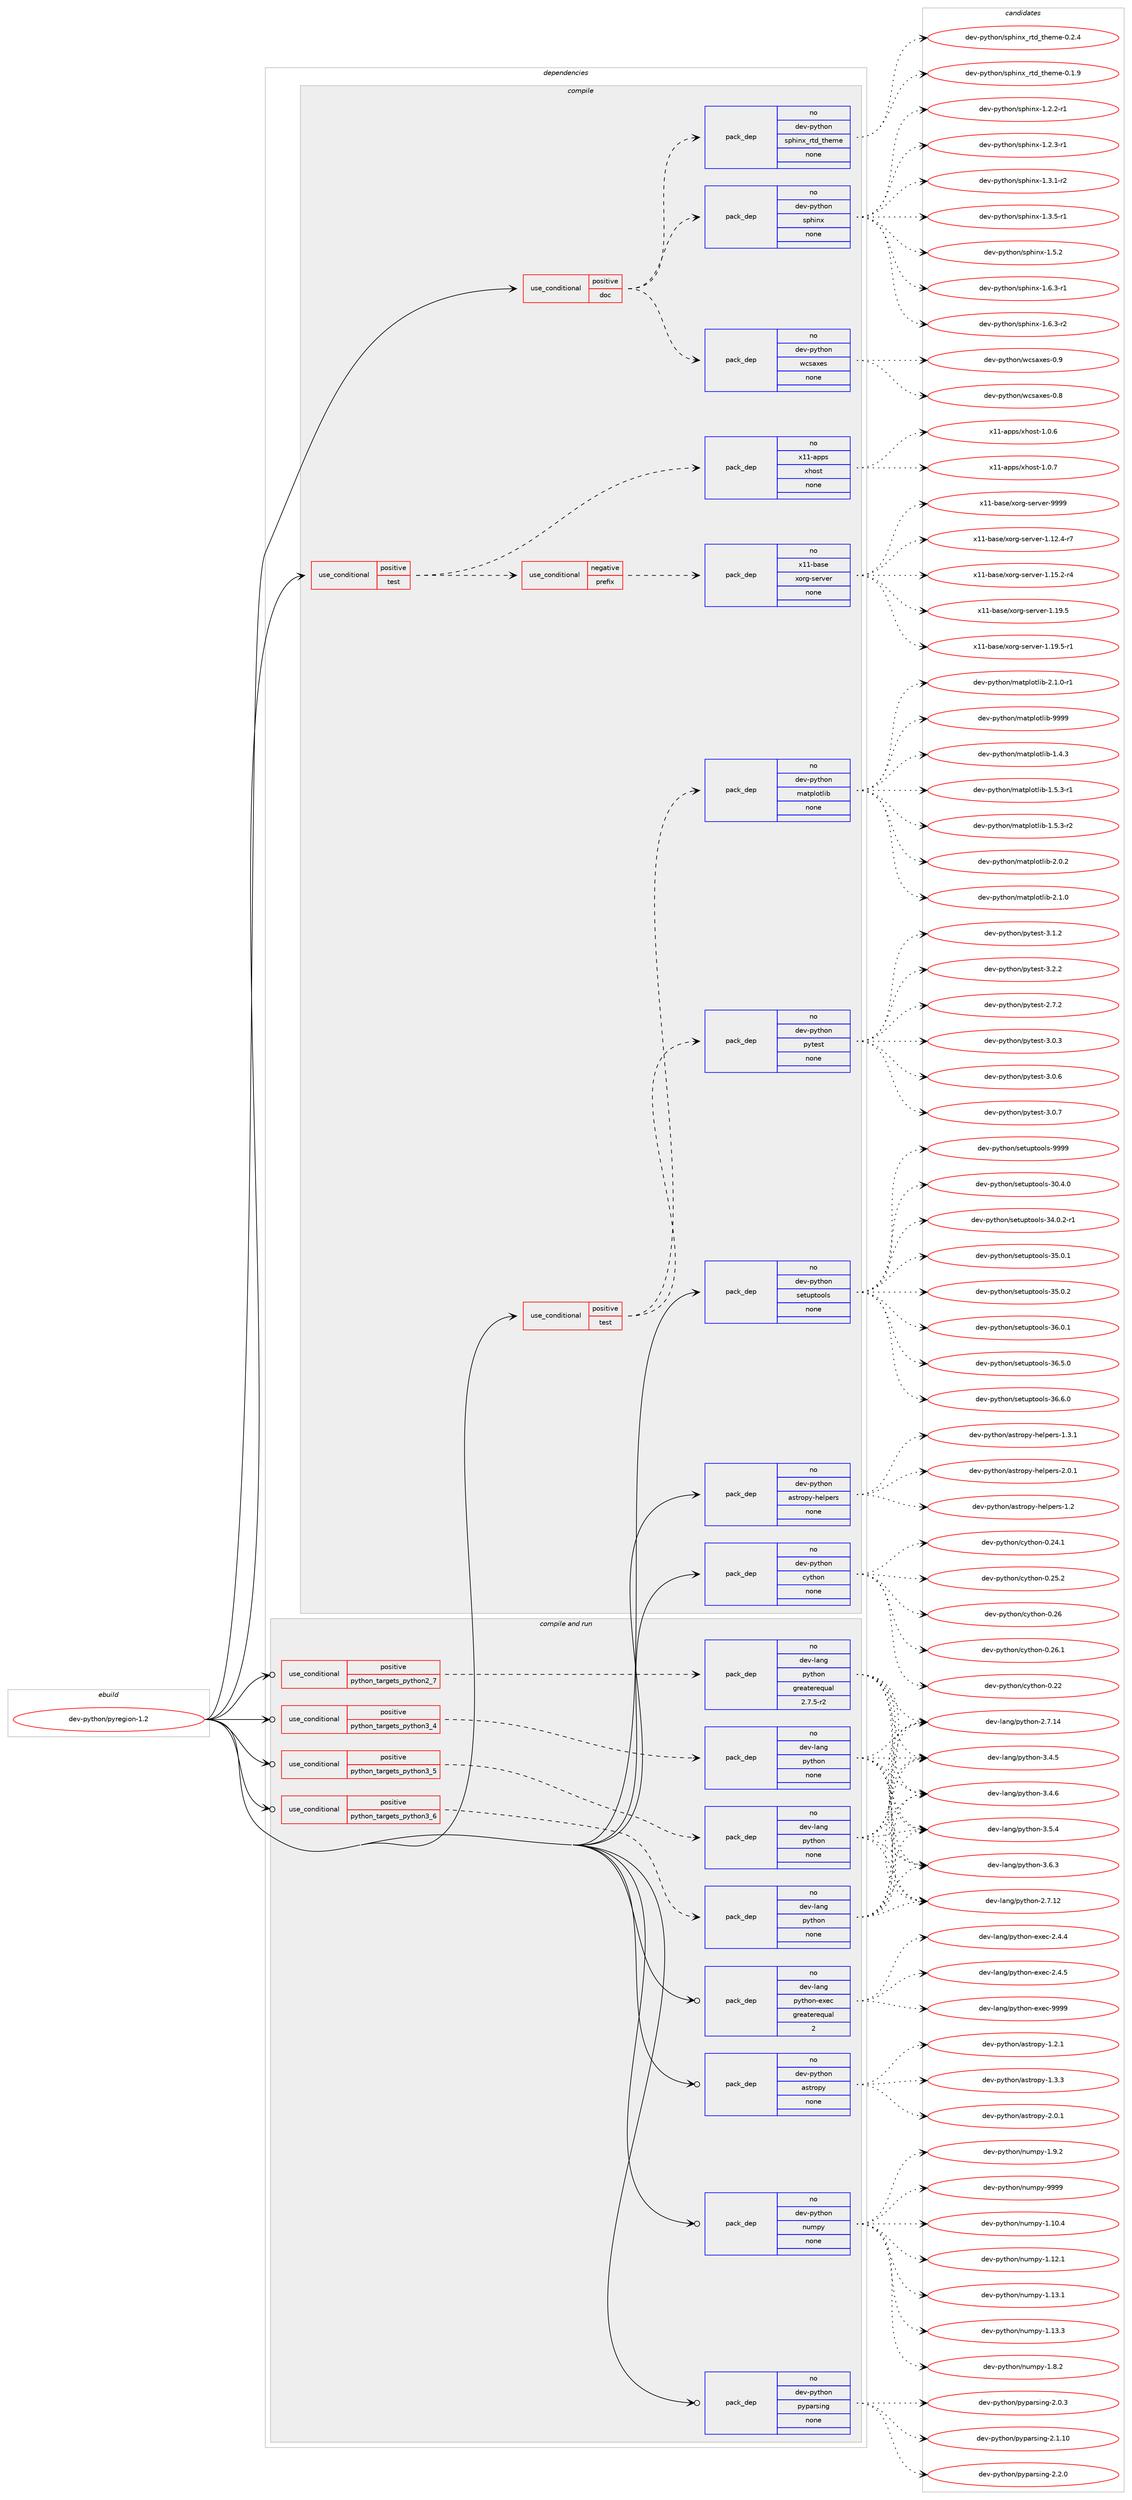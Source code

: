 digraph prolog {

# *************
# Graph options
# *************

newrank=true;
concentrate=true;
compound=true;
graph [rankdir=LR,fontname=Helvetica,fontsize=10,ranksep=1.5];#, ranksep=2.5, nodesep=0.2];
edge  [arrowhead=vee];
node  [fontname=Helvetica,fontsize=10];

# **********
# The ebuild
# **********

subgraph cluster_leftcol {
color=gray;
rank=same;
label=<<i>ebuild</i>>;
id [label="dev-python/pyregion-1.2", color=red, width=4, href="../dev-python/pyregion-1.2.svg"];
}

# ****************
# The dependencies
# ****************

subgraph cluster_midcol {
color=gray;
label=<<i>dependencies</i>>;
subgraph cluster_compile {
fillcolor="#eeeeee";
style=filled;
label=<<i>compile</i>>;
subgraph cond39188 {
dependency178756 [label=<<TABLE BORDER="0" CELLBORDER="1" CELLSPACING="0" CELLPADDING="4"><TR><TD ROWSPAN="3" CELLPADDING="10">use_conditional</TD></TR><TR><TD>positive</TD></TR><TR><TD>doc</TD></TR></TABLE>>, shape=none, color=red];
subgraph pack135636 {
dependency178757 [label=<<TABLE BORDER="0" CELLBORDER="1" CELLSPACING="0" CELLPADDING="4" WIDTH="220"><TR><TD ROWSPAN="6" CELLPADDING="30">pack_dep</TD></TR><TR><TD WIDTH="110">no</TD></TR><TR><TD>dev-python</TD></TR><TR><TD>sphinx</TD></TR><TR><TD>none</TD></TR><TR><TD></TD></TR></TABLE>>, shape=none, color=blue];
}
dependency178756:e -> dependency178757:w [weight=20,style="dashed",arrowhead="vee"];
subgraph pack135637 {
dependency178758 [label=<<TABLE BORDER="0" CELLBORDER="1" CELLSPACING="0" CELLPADDING="4" WIDTH="220"><TR><TD ROWSPAN="6" CELLPADDING="30">pack_dep</TD></TR><TR><TD WIDTH="110">no</TD></TR><TR><TD>dev-python</TD></TR><TR><TD>sphinx_rtd_theme</TD></TR><TR><TD>none</TD></TR><TR><TD></TD></TR></TABLE>>, shape=none, color=blue];
}
dependency178756:e -> dependency178758:w [weight=20,style="dashed",arrowhead="vee"];
subgraph pack135638 {
dependency178759 [label=<<TABLE BORDER="0" CELLBORDER="1" CELLSPACING="0" CELLPADDING="4" WIDTH="220"><TR><TD ROWSPAN="6" CELLPADDING="30">pack_dep</TD></TR><TR><TD WIDTH="110">no</TD></TR><TR><TD>dev-python</TD></TR><TR><TD>wcsaxes</TD></TR><TR><TD>none</TD></TR><TR><TD></TD></TR></TABLE>>, shape=none, color=blue];
}
dependency178756:e -> dependency178759:w [weight=20,style="dashed",arrowhead="vee"];
}
id:e -> dependency178756:w [weight=20,style="solid",arrowhead="vee"];
subgraph cond39189 {
dependency178760 [label=<<TABLE BORDER="0" CELLBORDER="1" CELLSPACING="0" CELLPADDING="4"><TR><TD ROWSPAN="3" CELLPADDING="10">use_conditional</TD></TR><TR><TD>positive</TD></TR><TR><TD>test</TD></TR></TABLE>>, shape=none, color=red];
subgraph cond39190 {
dependency178761 [label=<<TABLE BORDER="0" CELLBORDER="1" CELLSPACING="0" CELLPADDING="4"><TR><TD ROWSPAN="3" CELLPADDING="10">use_conditional</TD></TR><TR><TD>negative</TD></TR><TR><TD>prefix</TD></TR></TABLE>>, shape=none, color=red];
subgraph pack135639 {
dependency178762 [label=<<TABLE BORDER="0" CELLBORDER="1" CELLSPACING="0" CELLPADDING="4" WIDTH="220"><TR><TD ROWSPAN="6" CELLPADDING="30">pack_dep</TD></TR><TR><TD WIDTH="110">no</TD></TR><TR><TD>x11-base</TD></TR><TR><TD>xorg-server</TD></TR><TR><TD>none</TD></TR><TR><TD></TD></TR></TABLE>>, shape=none, color=blue];
}
dependency178761:e -> dependency178762:w [weight=20,style="dashed",arrowhead="vee"];
}
dependency178760:e -> dependency178761:w [weight=20,style="dashed",arrowhead="vee"];
subgraph pack135640 {
dependency178763 [label=<<TABLE BORDER="0" CELLBORDER="1" CELLSPACING="0" CELLPADDING="4" WIDTH="220"><TR><TD ROWSPAN="6" CELLPADDING="30">pack_dep</TD></TR><TR><TD WIDTH="110">no</TD></TR><TR><TD>x11-apps</TD></TR><TR><TD>xhost</TD></TR><TR><TD>none</TD></TR><TR><TD></TD></TR></TABLE>>, shape=none, color=blue];
}
dependency178760:e -> dependency178763:w [weight=20,style="dashed",arrowhead="vee"];
}
id:e -> dependency178760:w [weight=20,style="solid",arrowhead="vee"];
subgraph cond39191 {
dependency178764 [label=<<TABLE BORDER="0" CELLBORDER="1" CELLSPACING="0" CELLPADDING="4"><TR><TD ROWSPAN="3" CELLPADDING="10">use_conditional</TD></TR><TR><TD>positive</TD></TR><TR><TD>test</TD></TR></TABLE>>, shape=none, color=red];
subgraph pack135641 {
dependency178765 [label=<<TABLE BORDER="0" CELLBORDER="1" CELLSPACING="0" CELLPADDING="4" WIDTH="220"><TR><TD ROWSPAN="6" CELLPADDING="30">pack_dep</TD></TR><TR><TD WIDTH="110">no</TD></TR><TR><TD>dev-python</TD></TR><TR><TD>pytest</TD></TR><TR><TD>none</TD></TR><TR><TD></TD></TR></TABLE>>, shape=none, color=blue];
}
dependency178764:e -> dependency178765:w [weight=20,style="dashed",arrowhead="vee"];
subgraph pack135642 {
dependency178766 [label=<<TABLE BORDER="0" CELLBORDER="1" CELLSPACING="0" CELLPADDING="4" WIDTH="220"><TR><TD ROWSPAN="6" CELLPADDING="30">pack_dep</TD></TR><TR><TD WIDTH="110">no</TD></TR><TR><TD>dev-python</TD></TR><TR><TD>matplotlib</TD></TR><TR><TD>none</TD></TR><TR><TD></TD></TR></TABLE>>, shape=none, color=blue];
}
dependency178764:e -> dependency178766:w [weight=20,style="dashed",arrowhead="vee"];
}
id:e -> dependency178764:w [weight=20,style="solid",arrowhead="vee"];
subgraph pack135643 {
dependency178767 [label=<<TABLE BORDER="0" CELLBORDER="1" CELLSPACING="0" CELLPADDING="4" WIDTH="220"><TR><TD ROWSPAN="6" CELLPADDING="30">pack_dep</TD></TR><TR><TD WIDTH="110">no</TD></TR><TR><TD>dev-python</TD></TR><TR><TD>astropy-helpers</TD></TR><TR><TD>none</TD></TR><TR><TD></TD></TR></TABLE>>, shape=none, color=blue];
}
id:e -> dependency178767:w [weight=20,style="solid",arrowhead="vee"];
subgraph pack135644 {
dependency178768 [label=<<TABLE BORDER="0" CELLBORDER="1" CELLSPACING="0" CELLPADDING="4" WIDTH="220"><TR><TD ROWSPAN="6" CELLPADDING="30">pack_dep</TD></TR><TR><TD WIDTH="110">no</TD></TR><TR><TD>dev-python</TD></TR><TR><TD>cython</TD></TR><TR><TD>none</TD></TR><TR><TD></TD></TR></TABLE>>, shape=none, color=blue];
}
id:e -> dependency178768:w [weight=20,style="solid",arrowhead="vee"];
subgraph pack135645 {
dependency178769 [label=<<TABLE BORDER="0" CELLBORDER="1" CELLSPACING="0" CELLPADDING="4" WIDTH="220"><TR><TD ROWSPAN="6" CELLPADDING="30">pack_dep</TD></TR><TR><TD WIDTH="110">no</TD></TR><TR><TD>dev-python</TD></TR><TR><TD>setuptools</TD></TR><TR><TD>none</TD></TR><TR><TD></TD></TR></TABLE>>, shape=none, color=blue];
}
id:e -> dependency178769:w [weight=20,style="solid",arrowhead="vee"];
}
subgraph cluster_compileandrun {
fillcolor="#eeeeee";
style=filled;
label=<<i>compile and run</i>>;
subgraph cond39192 {
dependency178770 [label=<<TABLE BORDER="0" CELLBORDER="1" CELLSPACING="0" CELLPADDING="4"><TR><TD ROWSPAN="3" CELLPADDING="10">use_conditional</TD></TR><TR><TD>positive</TD></TR><TR><TD>python_targets_python2_7</TD></TR></TABLE>>, shape=none, color=red];
subgraph pack135646 {
dependency178771 [label=<<TABLE BORDER="0" CELLBORDER="1" CELLSPACING="0" CELLPADDING="4" WIDTH="220"><TR><TD ROWSPAN="6" CELLPADDING="30">pack_dep</TD></TR><TR><TD WIDTH="110">no</TD></TR><TR><TD>dev-lang</TD></TR><TR><TD>python</TD></TR><TR><TD>greaterequal</TD></TR><TR><TD>2.7.5-r2</TD></TR></TABLE>>, shape=none, color=blue];
}
dependency178770:e -> dependency178771:w [weight=20,style="dashed",arrowhead="vee"];
}
id:e -> dependency178770:w [weight=20,style="solid",arrowhead="odotvee"];
subgraph cond39193 {
dependency178772 [label=<<TABLE BORDER="0" CELLBORDER="1" CELLSPACING="0" CELLPADDING="4"><TR><TD ROWSPAN="3" CELLPADDING="10">use_conditional</TD></TR><TR><TD>positive</TD></TR><TR><TD>python_targets_python3_4</TD></TR></TABLE>>, shape=none, color=red];
subgraph pack135647 {
dependency178773 [label=<<TABLE BORDER="0" CELLBORDER="1" CELLSPACING="0" CELLPADDING="4" WIDTH="220"><TR><TD ROWSPAN="6" CELLPADDING="30">pack_dep</TD></TR><TR><TD WIDTH="110">no</TD></TR><TR><TD>dev-lang</TD></TR><TR><TD>python</TD></TR><TR><TD>none</TD></TR><TR><TD></TD></TR></TABLE>>, shape=none, color=blue];
}
dependency178772:e -> dependency178773:w [weight=20,style="dashed",arrowhead="vee"];
}
id:e -> dependency178772:w [weight=20,style="solid",arrowhead="odotvee"];
subgraph cond39194 {
dependency178774 [label=<<TABLE BORDER="0" CELLBORDER="1" CELLSPACING="0" CELLPADDING="4"><TR><TD ROWSPAN="3" CELLPADDING="10">use_conditional</TD></TR><TR><TD>positive</TD></TR><TR><TD>python_targets_python3_5</TD></TR></TABLE>>, shape=none, color=red];
subgraph pack135648 {
dependency178775 [label=<<TABLE BORDER="0" CELLBORDER="1" CELLSPACING="0" CELLPADDING="4" WIDTH="220"><TR><TD ROWSPAN="6" CELLPADDING="30">pack_dep</TD></TR><TR><TD WIDTH="110">no</TD></TR><TR><TD>dev-lang</TD></TR><TR><TD>python</TD></TR><TR><TD>none</TD></TR><TR><TD></TD></TR></TABLE>>, shape=none, color=blue];
}
dependency178774:e -> dependency178775:w [weight=20,style="dashed",arrowhead="vee"];
}
id:e -> dependency178774:w [weight=20,style="solid",arrowhead="odotvee"];
subgraph cond39195 {
dependency178776 [label=<<TABLE BORDER="0" CELLBORDER="1" CELLSPACING="0" CELLPADDING="4"><TR><TD ROWSPAN="3" CELLPADDING="10">use_conditional</TD></TR><TR><TD>positive</TD></TR><TR><TD>python_targets_python3_6</TD></TR></TABLE>>, shape=none, color=red];
subgraph pack135649 {
dependency178777 [label=<<TABLE BORDER="0" CELLBORDER="1" CELLSPACING="0" CELLPADDING="4" WIDTH="220"><TR><TD ROWSPAN="6" CELLPADDING="30">pack_dep</TD></TR><TR><TD WIDTH="110">no</TD></TR><TR><TD>dev-lang</TD></TR><TR><TD>python</TD></TR><TR><TD>none</TD></TR><TR><TD></TD></TR></TABLE>>, shape=none, color=blue];
}
dependency178776:e -> dependency178777:w [weight=20,style="dashed",arrowhead="vee"];
}
id:e -> dependency178776:w [weight=20,style="solid",arrowhead="odotvee"];
subgraph pack135650 {
dependency178778 [label=<<TABLE BORDER="0" CELLBORDER="1" CELLSPACING="0" CELLPADDING="4" WIDTH="220"><TR><TD ROWSPAN="6" CELLPADDING="30">pack_dep</TD></TR><TR><TD WIDTH="110">no</TD></TR><TR><TD>dev-lang</TD></TR><TR><TD>python-exec</TD></TR><TR><TD>greaterequal</TD></TR><TR><TD>2</TD></TR></TABLE>>, shape=none, color=blue];
}
id:e -> dependency178778:w [weight=20,style="solid",arrowhead="odotvee"];
subgraph pack135651 {
dependency178779 [label=<<TABLE BORDER="0" CELLBORDER="1" CELLSPACING="0" CELLPADDING="4" WIDTH="220"><TR><TD ROWSPAN="6" CELLPADDING="30">pack_dep</TD></TR><TR><TD WIDTH="110">no</TD></TR><TR><TD>dev-python</TD></TR><TR><TD>astropy</TD></TR><TR><TD>none</TD></TR><TR><TD></TD></TR></TABLE>>, shape=none, color=blue];
}
id:e -> dependency178779:w [weight=20,style="solid",arrowhead="odotvee"];
subgraph pack135652 {
dependency178780 [label=<<TABLE BORDER="0" CELLBORDER="1" CELLSPACING="0" CELLPADDING="4" WIDTH="220"><TR><TD ROWSPAN="6" CELLPADDING="30">pack_dep</TD></TR><TR><TD WIDTH="110">no</TD></TR><TR><TD>dev-python</TD></TR><TR><TD>numpy</TD></TR><TR><TD>none</TD></TR><TR><TD></TD></TR></TABLE>>, shape=none, color=blue];
}
id:e -> dependency178780:w [weight=20,style="solid",arrowhead="odotvee"];
subgraph pack135653 {
dependency178781 [label=<<TABLE BORDER="0" CELLBORDER="1" CELLSPACING="0" CELLPADDING="4" WIDTH="220"><TR><TD ROWSPAN="6" CELLPADDING="30">pack_dep</TD></TR><TR><TD WIDTH="110">no</TD></TR><TR><TD>dev-python</TD></TR><TR><TD>pyparsing</TD></TR><TR><TD>none</TD></TR><TR><TD></TD></TR></TABLE>>, shape=none, color=blue];
}
id:e -> dependency178781:w [weight=20,style="solid",arrowhead="odotvee"];
}
subgraph cluster_run {
fillcolor="#eeeeee";
style=filled;
label=<<i>run</i>>;
}
}

# **************
# The candidates
# **************

subgraph cluster_choices {
rank=same;
color=gray;
label=<<i>candidates</i>>;

subgraph choice135636 {
color=black;
nodesep=1;
choice10010111845112121116104111110471151121041051101204549465046504511449 [label="dev-python/sphinx-1.2.2-r1", color=red, width=4,href="../dev-python/sphinx-1.2.2-r1.svg"];
choice10010111845112121116104111110471151121041051101204549465046514511449 [label="dev-python/sphinx-1.2.3-r1", color=red, width=4,href="../dev-python/sphinx-1.2.3-r1.svg"];
choice10010111845112121116104111110471151121041051101204549465146494511450 [label="dev-python/sphinx-1.3.1-r2", color=red, width=4,href="../dev-python/sphinx-1.3.1-r2.svg"];
choice10010111845112121116104111110471151121041051101204549465146534511449 [label="dev-python/sphinx-1.3.5-r1", color=red, width=4,href="../dev-python/sphinx-1.3.5-r1.svg"];
choice1001011184511212111610411111047115112104105110120454946534650 [label="dev-python/sphinx-1.5.2", color=red, width=4,href="../dev-python/sphinx-1.5.2.svg"];
choice10010111845112121116104111110471151121041051101204549465446514511449 [label="dev-python/sphinx-1.6.3-r1", color=red, width=4,href="../dev-python/sphinx-1.6.3-r1.svg"];
choice10010111845112121116104111110471151121041051101204549465446514511450 [label="dev-python/sphinx-1.6.3-r2", color=red, width=4,href="../dev-python/sphinx-1.6.3-r2.svg"];
dependency178757:e -> choice10010111845112121116104111110471151121041051101204549465046504511449:w [style=dotted,weight="100"];
dependency178757:e -> choice10010111845112121116104111110471151121041051101204549465046514511449:w [style=dotted,weight="100"];
dependency178757:e -> choice10010111845112121116104111110471151121041051101204549465146494511450:w [style=dotted,weight="100"];
dependency178757:e -> choice10010111845112121116104111110471151121041051101204549465146534511449:w [style=dotted,weight="100"];
dependency178757:e -> choice1001011184511212111610411111047115112104105110120454946534650:w [style=dotted,weight="100"];
dependency178757:e -> choice10010111845112121116104111110471151121041051101204549465446514511449:w [style=dotted,weight="100"];
dependency178757:e -> choice10010111845112121116104111110471151121041051101204549465446514511450:w [style=dotted,weight="100"];
}
subgraph choice135637 {
color=black;
nodesep=1;
choice10010111845112121116104111110471151121041051101209511411610095116104101109101454846494657 [label="dev-python/sphinx_rtd_theme-0.1.9", color=red, width=4,href="../dev-python/sphinx_rtd_theme-0.1.9.svg"];
choice10010111845112121116104111110471151121041051101209511411610095116104101109101454846504652 [label="dev-python/sphinx_rtd_theme-0.2.4", color=red, width=4,href="../dev-python/sphinx_rtd_theme-0.2.4.svg"];
dependency178758:e -> choice10010111845112121116104111110471151121041051101209511411610095116104101109101454846494657:w [style=dotted,weight="100"];
dependency178758:e -> choice10010111845112121116104111110471151121041051101209511411610095116104101109101454846504652:w [style=dotted,weight="100"];
}
subgraph choice135638 {
color=black;
nodesep=1;
choice1001011184511212111610411111047119991159712010111545484656 [label="dev-python/wcsaxes-0.8", color=red, width=4,href="../dev-python/wcsaxes-0.8.svg"];
choice1001011184511212111610411111047119991159712010111545484657 [label="dev-python/wcsaxes-0.9", color=red, width=4,href="../dev-python/wcsaxes-0.9.svg"];
dependency178759:e -> choice1001011184511212111610411111047119991159712010111545484656:w [style=dotted,weight="100"];
dependency178759:e -> choice1001011184511212111610411111047119991159712010111545484657:w [style=dotted,weight="100"];
}
subgraph choice135639 {
color=black;
nodesep=1;
choice12049494598971151014712011111410345115101114118101114454946495046524511455 [label="x11-base/xorg-server-1.12.4-r7", color=red, width=4,href="../x11-base/xorg-server-1.12.4-r7.svg"];
choice12049494598971151014712011111410345115101114118101114454946495346504511452 [label="x11-base/xorg-server-1.15.2-r4", color=red, width=4,href="../x11-base/xorg-server-1.15.2-r4.svg"];
choice1204949459897115101471201111141034511510111411810111445494649574653 [label="x11-base/xorg-server-1.19.5", color=red, width=4,href="../x11-base/xorg-server-1.19.5.svg"];
choice12049494598971151014712011111410345115101114118101114454946495746534511449 [label="x11-base/xorg-server-1.19.5-r1", color=red, width=4,href="../x11-base/xorg-server-1.19.5-r1.svg"];
choice120494945989711510147120111114103451151011141181011144557575757 [label="x11-base/xorg-server-9999", color=red, width=4,href="../x11-base/xorg-server-9999.svg"];
dependency178762:e -> choice12049494598971151014712011111410345115101114118101114454946495046524511455:w [style=dotted,weight="100"];
dependency178762:e -> choice12049494598971151014712011111410345115101114118101114454946495346504511452:w [style=dotted,weight="100"];
dependency178762:e -> choice1204949459897115101471201111141034511510111411810111445494649574653:w [style=dotted,weight="100"];
dependency178762:e -> choice12049494598971151014712011111410345115101114118101114454946495746534511449:w [style=dotted,weight="100"];
dependency178762:e -> choice120494945989711510147120111114103451151011141181011144557575757:w [style=dotted,weight="100"];
}
subgraph choice135640 {
color=black;
nodesep=1;
choice1204949459711211211547120104111115116454946484654 [label="x11-apps/xhost-1.0.6", color=red, width=4,href="../x11-apps/xhost-1.0.6.svg"];
choice1204949459711211211547120104111115116454946484655 [label="x11-apps/xhost-1.0.7", color=red, width=4,href="../x11-apps/xhost-1.0.7.svg"];
dependency178763:e -> choice1204949459711211211547120104111115116454946484654:w [style=dotted,weight="100"];
dependency178763:e -> choice1204949459711211211547120104111115116454946484655:w [style=dotted,weight="100"];
}
subgraph choice135641 {
color=black;
nodesep=1;
choice1001011184511212111610411111047112121116101115116455046554650 [label="dev-python/pytest-2.7.2", color=red, width=4,href="../dev-python/pytest-2.7.2.svg"];
choice1001011184511212111610411111047112121116101115116455146484651 [label="dev-python/pytest-3.0.3", color=red, width=4,href="../dev-python/pytest-3.0.3.svg"];
choice1001011184511212111610411111047112121116101115116455146484654 [label="dev-python/pytest-3.0.6", color=red, width=4,href="../dev-python/pytest-3.0.6.svg"];
choice1001011184511212111610411111047112121116101115116455146484655 [label="dev-python/pytest-3.0.7", color=red, width=4,href="../dev-python/pytest-3.0.7.svg"];
choice1001011184511212111610411111047112121116101115116455146494650 [label="dev-python/pytest-3.1.2", color=red, width=4,href="../dev-python/pytest-3.1.2.svg"];
choice1001011184511212111610411111047112121116101115116455146504650 [label="dev-python/pytest-3.2.2", color=red, width=4,href="../dev-python/pytest-3.2.2.svg"];
dependency178765:e -> choice1001011184511212111610411111047112121116101115116455046554650:w [style=dotted,weight="100"];
dependency178765:e -> choice1001011184511212111610411111047112121116101115116455146484651:w [style=dotted,weight="100"];
dependency178765:e -> choice1001011184511212111610411111047112121116101115116455146484654:w [style=dotted,weight="100"];
dependency178765:e -> choice1001011184511212111610411111047112121116101115116455146484655:w [style=dotted,weight="100"];
dependency178765:e -> choice1001011184511212111610411111047112121116101115116455146494650:w [style=dotted,weight="100"];
dependency178765:e -> choice1001011184511212111610411111047112121116101115116455146504650:w [style=dotted,weight="100"];
}
subgraph choice135642 {
color=black;
nodesep=1;
choice10010111845112121116104111110471099711611210811111610810598454946524651 [label="dev-python/matplotlib-1.4.3", color=red, width=4,href="../dev-python/matplotlib-1.4.3.svg"];
choice100101118451121211161041111104710997116112108111116108105984549465346514511449 [label="dev-python/matplotlib-1.5.3-r1", color=red, width=4,href="../dev-python/matplotlib-1.5.3-r1.svg"];
choice100101118451121211161041111104710997116112108111116108105984549465346514511450 [label="dev-python/matplotlib-1.5.3-r2", color=red, width=4,href="../dev-python/matplotlib-1.5.3-r2.svg"];
choice10010111845112121116104111110471099711611210811111610810598455046484650 [label="dev-python/matplotlib-2.0.2", color=red, width=4,href="../dev-python/matplotlib-2.0.2.svg"];
choice10010111845112121116104111110471099711611210811111610810598455046494648 [label="dev-python/matplotlib-2.1.0", color=red, width=4,href="../dev-python/matplotlib-2.1.0.svg"];
choice100101118451121211161041111104710997116112108111116108105984550464946484511449 [label="dev-python/matplotlib-2.1.0-r1", color=red, width=4,href="../dev-python/matplotlib-2.1.0-r1.svg"];
choice100101118451121211161041111104710997116112108111116108105984557575757 [label="dev-python/matplotlib-9999", color=red, width=4,href="../dev-python/matplotlib-9999.svg"];
dependency178766:e -> choice10010111845112121116104111110471099711611210811111610810598454946524651:w [style=dotted,weight="100"];
dependency178766:e -> choice100101118451121211161041111104710997116112108111116108105984549465346514511449:w [style=dotted,weight="100"];
dependency178766:e -> choice100101118451121211161041111104710997116112108111116108105984549465346514511450:w [style=dotted,weight="100"];
dependency178766:e -> choice10010111845112121116104111110471099711611210811111610810598455046484650:w [style=dotted,weight="100"];
dependency178766:e -> choice10010111845112121116104111110471099711611210811111610810598455046494648:w [style=dotted,weight="100"];
dependency178766:e -> choice100101118451121211161041111104710997116112108111116108105984550464946484511449:w [style=dotted,weight="100"];
dependency178766:e -> choice100101118451121211161041111104710997116112108111116108105984557575757:w [style=dotted,weight="100"];
}
subgraph choice135643 {
color=black;
nodesep=1;
choice1001011184511212111610411111047971151161141111121214510410110811210111411545494650 [label="dev-python/astropy-helpers-1.2", color=red, width=4,href="../dev-python/astropy-helpers-1.2.svg"];
choice10010111845112121116104111110479711511611411111212145104101108112101114115454946514649 [label="dev-python/astropy-helpers-1.3.1", color=red, width=4,href="../dev-python/astropy-helpers-1.3.1.svg"];
choice10010111845112121116104111110479711511611411111212145104101108112101114115455046484649 [label="dev-python/astropy-helpers-2.0.1", color=red, width=4,href="../dev-python/astropy-helpers-2.0.1.svg"];
dependency178767:e -> choice1001011184511212111610411111047971151161141111121214510410110811210111411545494650:w [style=dotted,weight="100"];
dependency178767:e -> choice10010111845112121116104111110479711511611411111212145104101108112101114115454946514649:w [style=dotted,weight="100"];
dependency178767:e -> choice10010111845112121116104111110479711511611411111212145104101108112101114115455046484649:w [style=dotted,weight="100"];
}
subgraph choice135644 {
color=black;
nodesep=1;
choice1001011184511212111610411111047991211161041111104548465050 [label="dev-python/cython-0.22", color=red, width=4,href="../dev-python/cython-0.22.svg"];
choice10010111845112121116104111110479912111610411111045484650524649 [label="dev-python/cython-0.24.1", color=red, width=4,href="../dev-python/cython-0.24.1.svg"];
choice10010111845112121116104111110479912111610411111045484650534650 [label="dev-python/cython-0.25.2", color=red, width=4,href="../dev-python/cython-0.25.2.svg"];
choice1001011184511212111610411111047991211161041111104548465054 [label="dev-python/cython-0.26", color=red, width=4,href="../dev-python/cython-0.26.svg"];
choice10010111845112121116104111110479912111610411111045484650544649 [label="dev-python/cython-0.26.1", color=red, width=4,href="../dev-python/cython-0.26.1.svg"];
dependency178768:e -> choice1001011184511212111610411111047991211161041111104548465050:w [style=dotted,weight="100"];
dependency178768:e -> choice10010111845112121116104111110479912111610411111045484650524649:w [style=dotted,weight="100"];
dependency178768:e -> choice10010111845112121116104111110479912111610411111045484650534650:w [style=dotted,weight="100"];
dependency178768:e -> choice1001011184511212111610411111047991211161041111104548465054:w [style=dotted,weight="100"];
dependency178768:e -> choice10010111845112121116104111110479912111610411111045484650544649:w [style=dotted,weight="100"];
}
subgraph choice135645 {
color=black;
nodesep=1;
choice100101118451121211161041111104711510111611711211611111110811545514846524648 [label="dev-python/setuptools-30.4.0", color=red, width=4,href="../dev-python/setuptools-30.4.0.svg"];
choice1001011184511212111610411111047115101116117112116111111108115455152464846504511449 [label="dev-python/setuptools-34.0.2-r1", color=red, width=4,href="../dev-python/setuptools-34.0.2-r1.svg"];
choice100101118451121211161041111104711510111611711211611111110811545515346484649 [label="dev-python/setuptools-35.0.1", color=red, width=4,href="../dev-python/setuptools-35.0.1.svg"];
choice100101118451121211161041111104711510111611711211611111110811545515346484650 [label="dev-python/setuptools-35.0.2", color=red, width=4,href="../dev-python/setuptools-35.0.2.svg"];
choice100101118451121211161041111104711510111611711211611111110811545515446484649 [label="dev-python/setuptools-36.0.1", color=red, width=4,href="../dev-python/setuptools-36.0.1.svg"];
choice100101118451121211161041111104711510111611711211611111110811545515446534648 [label="dev-python/setuptools-36.5.0", color=red, width=4,href="../dev-python/setuptools-36.5.0.svg"];
choice100101118451121211161041111104711510111611711211611111110811545515446544648 [label="dev-python/setuptools-36.6.0", color=red, width=4,href="../dev-python/setuptools-36.6.0.svg"];
choice10010111845112121116104111110471151011161171121161111111081154557575757 [label="dev-python/setuptools-9999", color=red, width=4,href="../dev-python/setuptools-9999.svg"];
dependency178769:e -> choice100101118451121211161041111104711510111611711211611111110811545514846524648:w [style=dotted,weight="100"];
dependency178769:e -> choice1001011184511212111610411111047115101116117112116111111108115455152464846504511449:w [style=dotted,weight="100"];
dependency178769:e -> choice100101118451121211161041111104711510111611711211611111110811545515346484649:w [style=dotted,weight="100"];
dependency178769:e -> choice100101118451121211161041111104711510111611711211611111110811545515346484650:w [style=dotted,weight="100"];
dependency178769:e -> choice100101118451121211161041111104711510111611711211611111110811545515446484649:w [style=dotted,weight="100"];
dependency178769:e -> choice100101118451121211161041111104711510111611711211611111110811545515446534648:w [style=dotted,weight="100"];
dependency178769:e -> choice100101118451121211161041111104711510111611711211611111110811545515446544648:w [style=dotted,weight="100"];
dependency178769:e -> choice10010111845112121116104111110471151011161171121161111111081154557575757:w [style=dotted,weight="100"];
}
subgraph choice135646 {
color=black;
nodesep=1;
choice10010111845108971101034711212111610411111045504655464950 [label="dev-lang/python-2.7.12", color=red, width=4,href="../dev-lang/python-2.7.12.svg"];
choice10010111845108971101034711212111610411111045504655464952 [label="dev-lang/python-2.7.14", color=red, width=4,href="../dev-lang/python-2.7.14.svg"];
choice100101118451089711010347112121116104111110455146524653 [label="dev-lang/python-3.4.5", color=red, width=4,href="../dev-lang/python-3.4.5.svg"];
choice100101118451089711010347112121116104111110455146524654 [label="dev-lang/python-3.4.6", color=red, width=4,href="../dev-lang/python-3.4.6.svg"];
choice100101118451089711010347112121116104111110455146534652 [label="dev-lang/python-3.5.4", color=red, width=4,href="../dev-lang/python-3.5.4.svg"];
choice100101118451089711010347112121116104111110455146544651 [label="dev-lang/python-3.6.3", color=red, width=4,href="../dev-lang/python-3.6.3.svg"];
dependency178771:e -> choice10010111845108971101034711212111610411111045504655464950:w [style=dotted,weight="100"];
dependency178771:e -> choice10010111845108971101034711212111610411111045504655464952:w [style=dotted,weight="100"];
dependency178771:e -> choice100101118451089711010347112121116104111110455146524653:w [style=dotted,weight="100"];
dependency178771:e -> choice100101118451089711010347112121116104111110455146524654:w [style=dotted,weight="100"];
dependency178771:e -> choice100101118451089711010347112121116104111110455146534652:w [style=dotted,weight="100"];
dependency178771:e -> choice100101118451089711010347112121116104111110455146544651:w [style=dotted,weight="100"];
}
subgraph choice135647 {
color=black;
nodesep=1;
choice10010111845108971101034711212111610411111045504655464950 [label="dev-lang/python-2.7.12", color=red, width=4,href="../dev-lang/python-2.7.12.svg"];
choice10010111845108971101034711212111610411111045504655464952 [label="dev-lang/python-2.7.14", color=red, width=4,href="../dev-lang/python-2.7.14.svg"];
choice100101118451089711010347112121116104111110455146524653 [label="dev-lang/python-3.4.5", color=red, width=4,href="../dev-lang/python-3.4.5.svg"];
choice100101118451089711010347112121116104111110455146524654 [label="dev-lang/python-3.4.6", color=red, width=4,href="../dev-lang/python-3.4.6.svg"];
choice100101118451089711010347112121116104111110455146534652 [label="dev-lang/python-3.5.4", color=red, width=4,href="../dev-lang/python-3.5.4.svg"];
choice100101118451089711010347112121116104111110455146544651 [label="dev-lang/python-3.6.3", color=red, width=4,href="../dev-lang/python-3.6.3.svg"];
dependency178773:e -> choice10010111845108971101034711212111610411111045504655464950:w [style=dotted,weight="100"];
dependency178773:e -> choice10010111845108971101034711212111610411111045504655464952:w [style=dotted,weight="100"];
dependency178773:e -> choice100101118451089711010347112121116104111110455146524653:w [style=dotted,weight="100"];
dependency178773:e -> choice100101118451089711010347112121116104111110455146524654:w [style=dotted,weight="100"];
dependency178773:e -> choice100101118451089711010347112121116104111110455146534652:w [style=dotted,weight="100"];
dependency178773:e -> choice100101118451089711010347112121116104111110455146544651:w [style=dotted,weight="100"];
}
subgraph choice135648 {
color=black;
nodesep=1;
choice10010111845108971101034711212111610411111045504655464950 [label="dev-lang/python-2.7.12", color=red, width=4,href="../dev-lang/python-2.7.12.svg"];
choice10010111845108971101034711212111610411111045504655464952 [label="dev-lang/python-2.7.14", color=red, width=4,href="../dev-lang/python-2.7.14.svg"];
choice100101118451089711010347112121116104111110455146524653 [label="dev-lang/python-3.4.5", color=red, width=4,href="../dev-lang/python-3.4.5.svg"];
choice100101118451089711010347112121116104111110455146524654 [label="dev-lang/python-3.4.6", color=red, width=4,href="../dev-lang/python-3.4.6.svg"];
choice100101118451089711010347112121116104111110455146534652 [label="dev-lang/python-3.5.4", color=red, width=4,href="../dev-lang/python-3.5.4.svg"];
choice100101118451089711010347112121116104111110455146544651 [label="dev-lang/python-3.6.3", color=red, width=4,href="../dev-lang/python-3.6.3.svg"];
dependency178775:e -> choice10010111845108971101034711212111610411111045504655464950:w [style=dotted,weight="100"];
dependency178775:e -> choice10010111845108971101034711212111610411111045504655464952:w [style=dotted,weight="100"];
dependency178775:e -> choice100101118451089711010347112121116104111110455146524653:w [style=dotted,weight="100"];
dependency178775:e -> choice100101118451089711010347112121116104111110455146524654:w [style=dotted,weight="100"];
dependency178775:e -> choice100101118451089711010347112121116104111110455146534652:w [style=dotted,weight="100"];
dependency178775:e -> choice100101118451089711010347112121116104111110455146544651:w [style=dotted,weight="100"];
}
subgraph choice135649 {
color=black;
nodesep=1;
choice10010111845108971101034711212111610411111045504655464950 [label="dev-lang/python-2.7.12", color=red, width=4,href="../dev-lang/python-2.7.12.svg"];
choice10010111845108971101034711212111610411111045504655464952 [label="dev-lang/python-2.7.14", color=red, width=4,href="../dev-lang/python-2.7.14.svg"];
choice100101118451089711010347112121116104111110455146524653 [label="dev-lang/python-3.4.5", color=red, width=4,href="../dev-lang/python-3.4.5.svg"];
choice100101118451089711010347112121116104111110455146524654 [label="dev-lang/python-3.4.6", color=red, width=4,href="../dev-lang/python-3.4.6.svg"];
choice100101118451089711010347112121116104111110455146534652 [label="dev-lang/python-3.5.4", color=red, width=4,href="../dev-lang/python-3.5.4.svg"];
choice100101118451089711010347112121116104111110455146544651 [label="dev-lang/python-3.6.3", color=red, width=4,href="../dev-lang/python-3.6.3.svg"];
dependency178777:e -> choice10010111845108971101034711212111610411111045504655464950:w [style=dotted,weight="100"];
dependency178777:e -> choice10010111845108971101034711212111610411111045504655464952:w [style=dotted,weight="100"];
dependency178777:e -> choice100101118451089711010347112121116104111110455146524653:w [style=dotted,weight="100"];
dependency178777:e -> choice100101118451089711010347112121116104111110455146524654:w [style=dotted,weight="100"];
dependency178777:e -> choice100101118451089711010347112121116104111110455146534652:w [style=dotted,weight="100"];
dependency178777:e -> choice100101118451089711010347112121116104111110455146544651:w [style=dotted,weight="100"];
}
subgraph choice135650 {
color=black;
nodesep=1;
choice1001011184510897110103471121211161041111104510112010199455046524652 [label="dev-lang/python-exec-2.4.4", color=red, width=4,href="../dev-lang/python-exec-2.4.4.svg"];
choice1001011184510897110103471121211161041111104510112010199455046524653 [label="dev-lang/python-exec-2.4.5", color=red, width=4,href="../dev-lang/python-exec-2.4.5.svg"];
choice10010111845108971101034711212111610411111045101120101994557575757 [label="dev-lang/python-exec-9999", color=red, width=4,href="../dev-lang/python-exec-9999.svg"];
dependency178778:e -> choice1001011184510897110103471121211161041111104510112010199455046524652:w [style=dotted,weight="100"];
dependency178778:e -> choice1001011184510897110103471121211161041111104510112010199455046524653:w [style=dotted,weight="100"];
dependency178778:e -> choice10010111845108971101034711212111610411111045101120101994557575757:w [style=dotted,weight="100"];
}
subgraph choice135651 {
color=black;
nodesep=1;
choice100101118451121211161041111104797115116114111112121454946504649 [label="dev-python/astropy-1.2.1", color=red, width=4,href="../dev-python/astropy-1.2.1.svg"];
choice100101118451121211161041111104797115116114111112121454946514651 [label="dev-python/astropy-1.3.3", color=red, width=4,href="../dev-python/astropy-1.3.3.svg"];
choice100101118451121211161041111104797115116114111112121455046484649 [label="dev-python/astropy-2.0.1", color=red, width=4,href="../dev-python/astropy-2.0.1.svg"];
dependency178779:e -> choice100101118451121211161041111104797115116114111112121454946504649:w [style=dotted,weight="100"];
dependency178779:e -> choice100101118451121211161041111104797115116114111112121454946514651:w [style=dotted,weight="100"];
dependency178779:e -> choice100101118451121211161041111104797115116114111112121455046484649:w [style=dotted,weight="100"];
}
subgraph choice135652 {
color=black;
nodesep=1;
choice100101118451121211161041111104711011710911212145494649484652 [label="dev-python/numpy-1.10.4", color=red, width=4,href="../dev-python/numpy-1.10.4.svg"];
choice100101118451121211161041111104711011710911212145494649504649 [label="dev-python/numpy-1.12.1", color=red, width=4,href="../dev-python/numpy-1.12.1.svg"];
choice100101118451121211161041111104711011710911212145494649514649 [label="dev-python/numpy-1.13.1", color=red, width=4,href="../dev-python/numpy-1.13.1.svg"];
choice100101118451121211161041111104711011710911212145494649514651 [label="dev-python/numpy-1.13.3", color=red, width=4,href="../dev-python/numpy-1.13.3.svg"];
choice1001011184511212111610411111047110117109112121454946564650 [label="dev-python/numpy-1.8.2", color=red, width=4,href="../dev-python/numpy-1.8.2.svg"];
choice1001011184511212111610411111047110117109112121454946574650 [label="dev-python/numpy-1.9.2", color=red, width=4,href="../dev-python/numpy-1.9.2.svg"];
choice10010111845112121116104111110471101171091121214557575757 [label="dev-python/numpy-9999", color=red, width=4,href="../dev-python/numpy-9999.svg"];
dependency178780:e -> choice100101118451121211161041111104711011710911212145494649484652:w [style=dotted,weight="100"];
dependency178780:e -> choice100101118451121211161041111104711011710911212145494649504649:w [style=dotted,weight="100"];
dependency178780:e -> choice100101118451121211161041111104711011710911212145494649514649:w [style=dotted,weight="100"];
dependency178780:e -> choice100101118451121211161041111104711011710911212145494649514651:w [style=dotted,weight="100"];
dependency178780:e -> choice1001011184511212111610411111047110117109112121454946564650:w [style=dotted,weight="100"];
dependency178780:e -> choice1001011184511212111610411111047110117109112121454946574650:w [style=dotted,weight="100"];
dependency178780:e -> choice10010111845112121116104111110471101171091121214557575757:w [style=dotted,weight="100"];
}
subgraph choice135653 {
color=black;
nodesep=1;
choice100101118451121211161041111104711212111297114115105110103455046484651 [label="dev-python/pyparsing-2.0.3", color=red, width=4,href="../dev-python/pyparsing-2.0.3.svg"];
choice10010111845112121116104111110471121211129711411510511010345504649464948 [label="dev-python/pyparsing-2.1.10", color=red, width=4,href="../dev-python/pyparsing-2.1.10.svg"];
choice100101118451121211161041111104711212111297114115105110103455046504648 [label="dev-python/pyparsing-2.2.0", color=red, width=4,href="../dev-python/pyparsing-2.2.0.svg"];
dependency178781:e -> choice100101118451121211161041111104711212111297114115105110103455046484651:w [style=dotted,weight="100"];
dependency178781:e -> choice10010111845112121116104111110471121211129711411510511010345504649464948:w [style=dotted,weight="100"];
dependency178781:e -> choice100101118451121211161041111104711212111297114115105110103455046504648:w [style=dotted,weight="100"];
}
}

}
